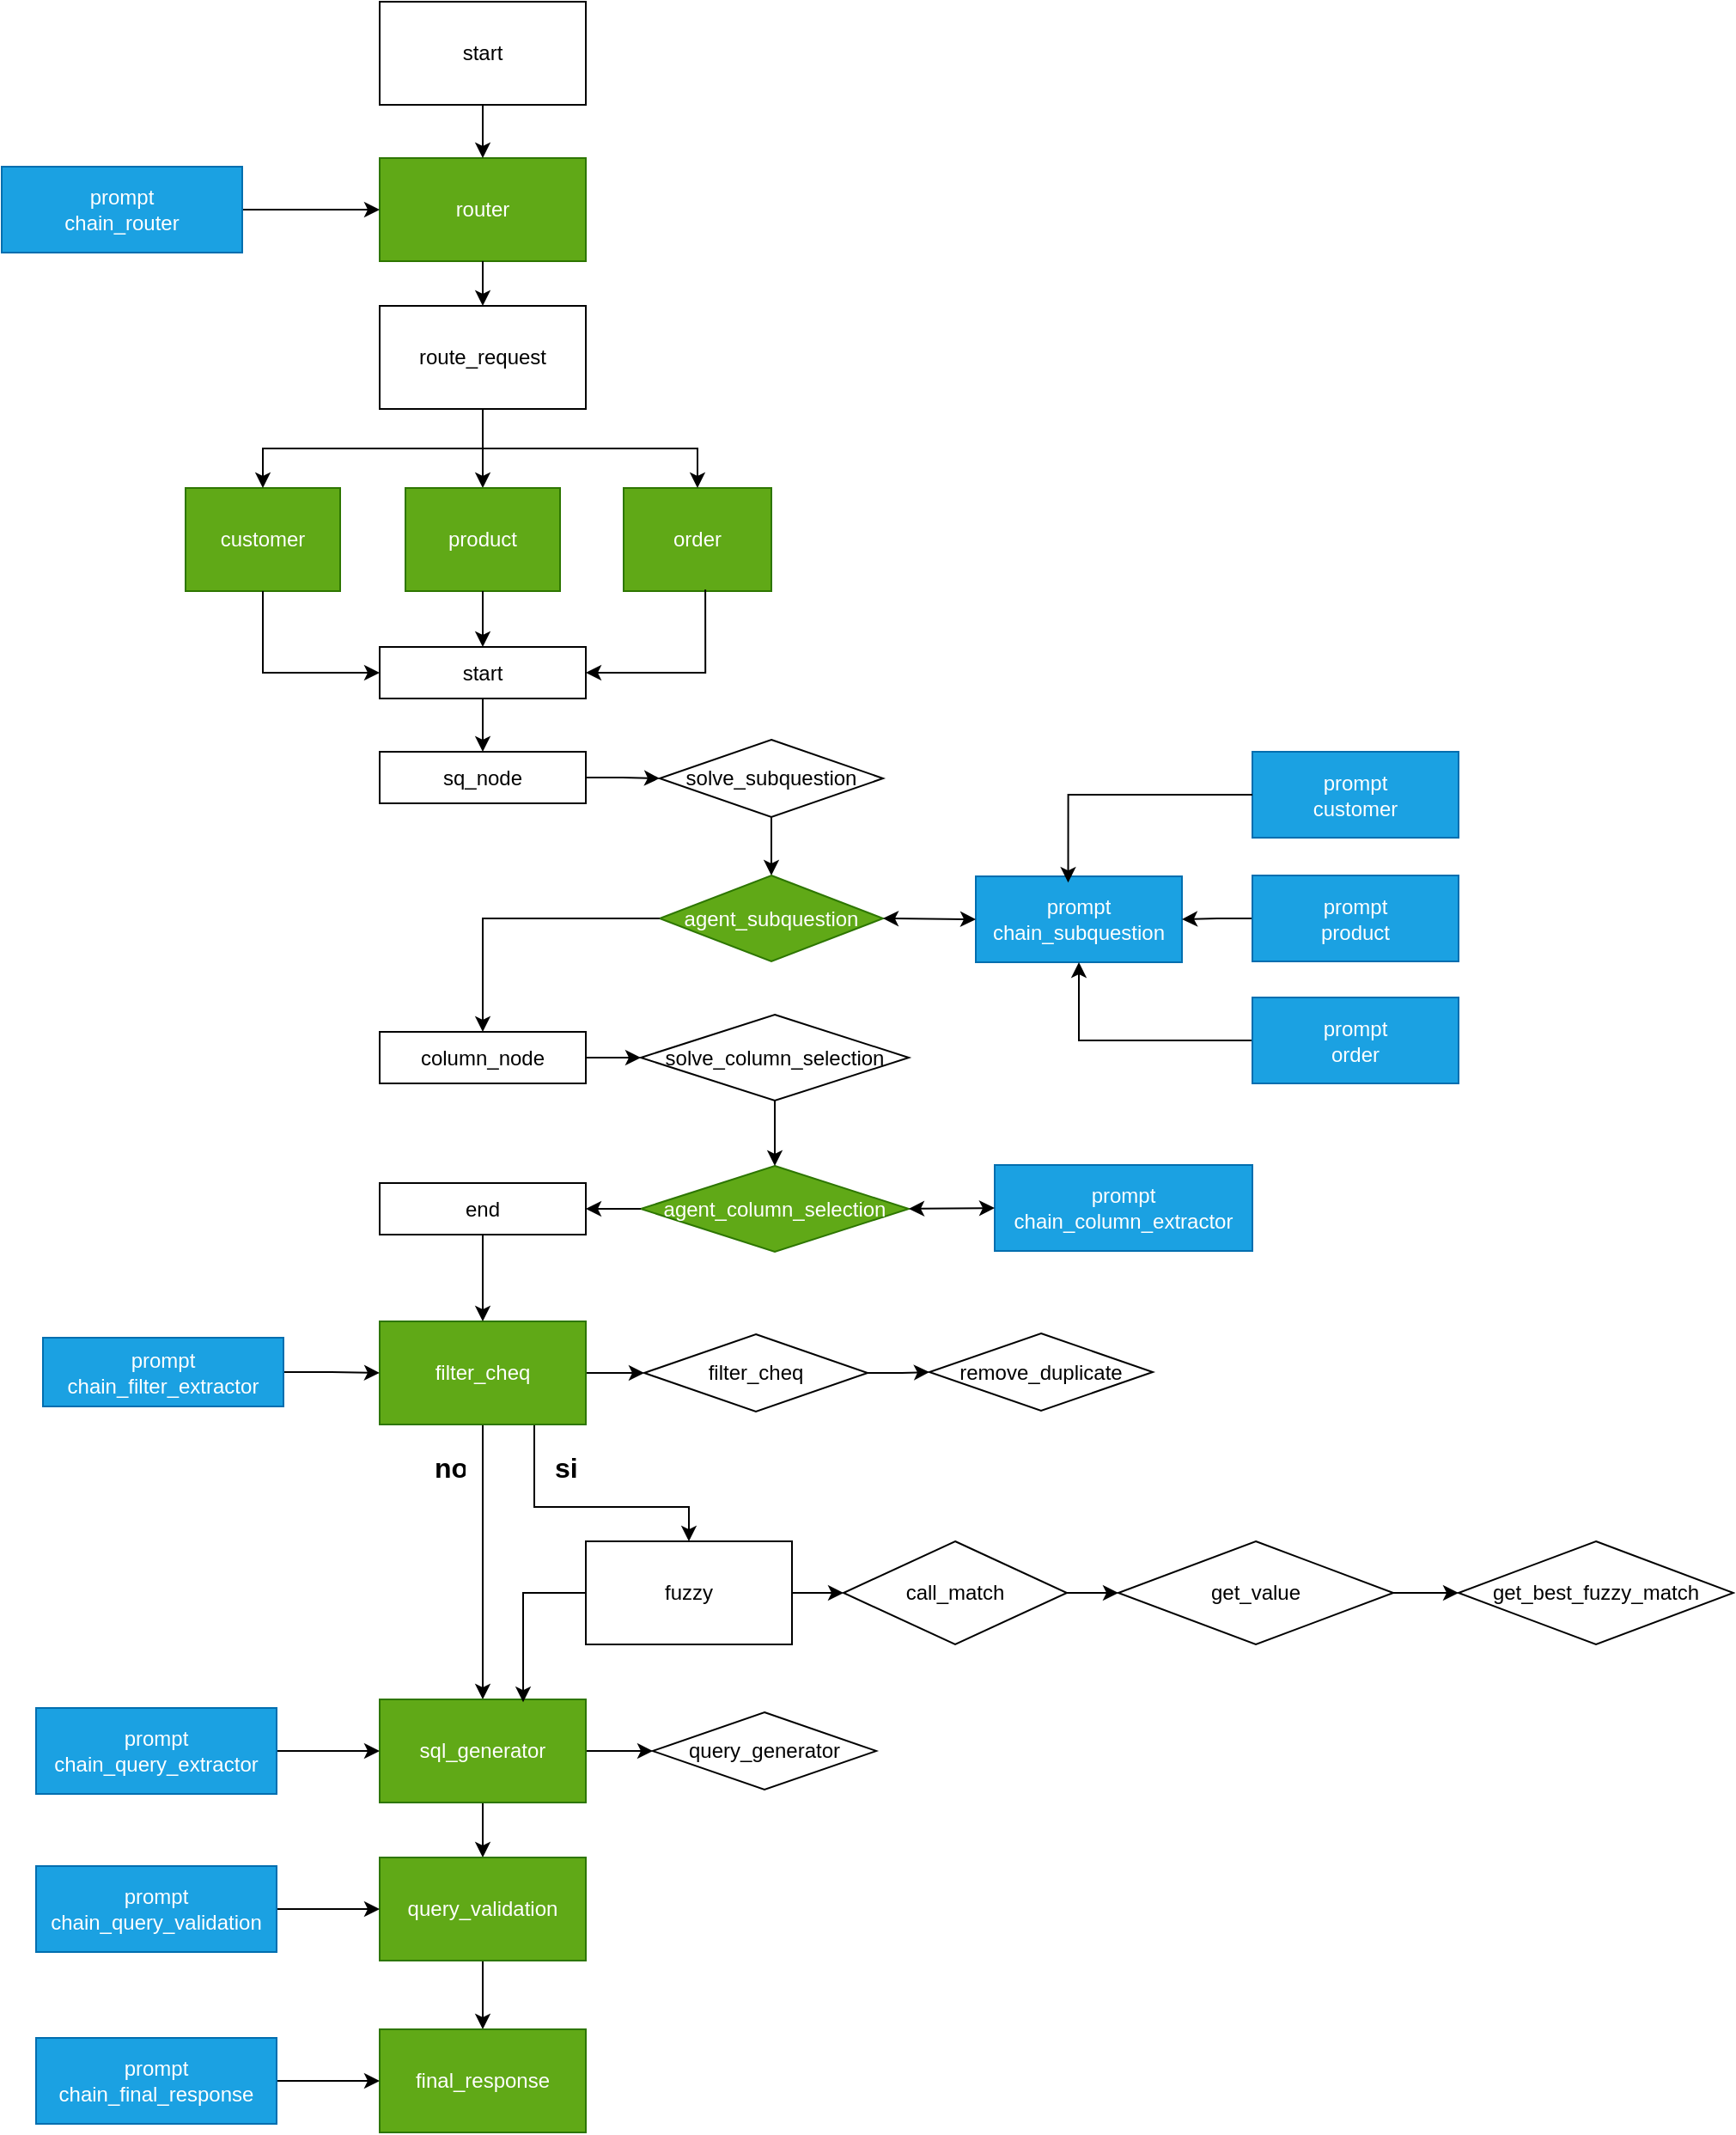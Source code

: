 <mxfile version="28.1.2">
  <diagram name="Página-1" id="yMN2R970tdEyCZdogHUm">
    <mxGraphModel dx="2011" dy="1176" grid="1" gridSize="10" guides="1" tooltips="1" connect="1" arrows="1" fold="1" page="1" pageScale="1" pageWidth="827" pageHeight="1169" math="0" shadow="0">
      <root>
        <mxCell id="wq5FVe9Nyy9I_SddA6Sb-0" />
        <mxCell id="wq5FVe9Nyy9I_SddA6Sb-1" parent="wq5FVe9Nyy9I_SddA6Sb-0" />
        <mxCell id="wq5FVe9Nyy9I_SddA6Sb-3" value="start" style="rounded=0;whiteSpace=wrap;html=1;" vertex="1" parent="wq5FVe9Nyy9I_SddA6Sb-1">
          <mxGeometry x="450" y="54" width="120" height="60" as="geometry" />
        </mxCell>
        <mxCell id="wq5FVe9Nyy9I_SddA6Sb-6" value="router" style="rounded=0;whiteSpace=wrap;html=1;fillColor=#60a917;fontColor=#ffffff;strokeColor=#2D7600;" vertex="1" parent="wq5FVe9Nyy9I_SddA6Sb-1">
          <mxGeometry x="450" y="145" width="120" height="60" as="geometry" />
        </mxCell>
        <mxCell id="wq5FVe9Nyy9I_SddA6Sb-8" value="start" style="rounded=0;whiteSpace=wrap;html=1;" vertex="1" parent="wq5FVe9Nyy9I_SddA6Sb-1">
          <mxGeometry x="450" y="429.5" width="120" height="30" as="geometry" />
        </mxCell>
        <mxCell id="wq5FVe9Nyy9I_SddA6Sb-9" style="edgeStyle=orthogonalEdgeStyle;rounded=0;orthogonalLoop=1;jettySize=auto;html=1;entryX=0;entryY=0.5;entryDx=0;entryDy=0;" edge="1" parent="wq5FVe9Nyy9I_SddA6Sb-1" source="wq5FVe9Nyy9I_SddA6Sb-10" target="wq5FVe9Nyy9I_SddA6Sb-12">
          <mxGeometry relative="1" as="geometry">
            <mxPoint x="604" y="505.5" as="targetPoint" />
          </mxGeometry>
        </mxCell>
        <mxCell id="wq5FVe9Nyy9I_SddA6Sb-10" value="sq_node" style="rounded=0;whiteSpace=wrap;html=1;" vertex="1" parent="wq5FVe9Nyy9I_SddA6Sb-1">
          <mxGeometry x="450" y="490.5" width="120" height="30" as="geometry" />
        </mxCell>
        <mxCell id="ncL1PexQsINka4UEdf1l-0" style="edgeStyle=orthogonalEdgeStyle;rounded=0;orthogonalLoop=1;jettySize=auto;html=1;entryX=0.5;entryY=0;entryDx=0;entryDy=0;" edge="1" parent="wq5FVe9Nyy9I_SddA6Sb-1" source="wq5FVe9Nyy9I_SddA6Sb-12" target="wq5FVe9Nyy9I_SddA6Sb-14">
          <mxGeometry relative="1" as="geometry" />
        </mxCell>
        <mxCell id="wq5FVe9Nyy9I_SddA6Sb-12" value="solve_subquestion" style="rhombus;whiteSpace=wrap;html=1;" vertex="1" parent="wq5FVe9Nyy9I_SddA6Sb-1">
          <mxGeometry x="613" y="483.5" width="130" height="45" as="geometry" />
        </mxCell>
        <mxCell id="wq5FVe9Nyy9I_SddA6Sb-14" value="agent_subquestion" style="rhombus;whiteSpace=wrap;html=1;fillColor=#60a917;fontColor=#ffffff;strokeColor=#2D7600;" vertex="1" parent="wq5FVe9Nyy9I_SddA6Sb-1">
          <mxGeometry x="613" y="562.5" width="130" height="50" as="geometry" />
        </mxCell>
        <mxCell id="wq5FVe9Nyy9I_SddA6Sb-15" value="prompt&lt;div&gt;chain_subquestion&lt;/div&gt;" style="rounded=0;whiteSpace=wrap;html=1;fillColor=#1ba1e2;fontColor=#ffffff;strokeColor=#006EAF;" vertex="1" parent="wq5FVe9Nyy9I_SddA6Sb-1">
          <mxGeometry x="797" y="563" width="120" height="50" as="geometry" />
        </mxCell>
        <mxCell id="wq5FVe9Nyy9I_SddA6Sb-16" value="" style="endArrow=classic;startArrow=classic;html=1;rounded=0;exitX=0;exitY=0.5;exitDx=0;exitDy=0;entryX=1;entryY=0.5;entryDx=0;entryDy=0;" edge="1" parent="wq5FVe9Nyy9I_SddA6Sb-1" source="wq5FVe9Nyy9I_SddA6Sb-15" target="wq5FVe9Nyy9I_SddA6Sb-14">
          <mxGeometry width="50" height="50" relative="1" as="geometry">
            <mxPoint x="589" y="698.5" as="sourcePoint" />
            <mxPoint x="639" y="648.5" as="targetPoint" />
          </mxGeometry>
        </mxCell>
        <mxCell id="wq5FVe9Nyy9I_SddA6Sb-17" value="column_node" style="rounded=0;whiteSpace=wrap;html=1;" vertex="1" parent="wq5FVe9Nyy9I_SddA6Sb-1">
          <mxGeometry x="450" y="653.5" width="120" height="30" as="geometry" />
        </mxCell>
        <mxCell id="wq5FVe9Nyy9I_SddA6Sb-19" value="solve_column_selection" style="rhombus;whiteSpace=wrap;html=1;" vertex="1" parent="wq5FVe9Nyy9I_SddA6Sb-1">
          <mxGeometry x="602" y="643.5" width="156" height="50" as="geometry" />
        </mxCell>
        <mxCell id="wq5FVe9Nyy9I_SddA6Sb-21" value="agent_column_selection" style="rhombus;whiteSpace=wrap;html=1;fillColor=#60a917;fontColor=#ffffff;strokeColor=#2D7600;" vertex="1" parent="wq5FVe9Nyy9I_SddA6Sb-1">
          <mxGeometry x="602" y="731.5" width="156" height="50" as="geometry" />
        </mxCell>
        <mxCell id="wq5FVe9Nyy9I_SddA6Sb-22" value="prompt&lt;div&gt;chain_column_extractor&lt;/div&gt;" style="rounded=0;whiteSpace=wrap;html=1;fillColor=#1ba1e2;fontColor=#ffffff;strokeColor=#006EAF;" vertex="1" parent="wq5FVe9Nyy9I_SddA6Sb-1">
          <mxGeometry x="808" y="731" width="150" height="50" as="geometry" />
        </mxCell>
        <mxCell id="wq5FVe9Nyy9I_SddA6Sb-23" value="" style="endArrow=classic;startArrow=classic;html=1;rounded=0;exitX=0;exitY=0.5;exitDx=0;exitDy=0;entryX=1;entryY=0.5;entryDx=0;entryDy=0;" edge="1" parent="wq5FVe9Nyy9I_SddA6Sb-1" source="wq5FVe9Nyy9I_SddA6Sb-22" target="wq5FVe9Nyy9I_SddA6Sb-21">
          <mxGeometry width="50" height="50" relative="1" as="geometry">
            <mxPoint x="532" y="659.5" as="sourcePoint" />
            <mxPoint x="743.0" y="720.5" as="targetPoint" />
          </mxGeometry>
        </mxCell>
        <mxCell id="wq5FVe9Nyy9I_SddA6Sb-25" value="end" style="rounded=0;whiteSpace=wrap;html=1;" vertex="1" parent="wq5FVe9Nyy9I_SddA6Sb-1">
          <mxGeometry x="450" y="741.5" width="120" height="30" as="geometry" />
        </mxCell>
        <mxCell id="wq5FVe9Nyy9I_SddA6Sb-26" style="edgeStyle=orthogonalEdgeStyle;rounded=0;orthogonalLoop=1;jettySize=auto;html=1;entryX=0;entryY=0.5;entryDx=0;entryDy=0;" edge="1" parent="wq5FVe9Nyy9I_SddA6Sb-1" source="wq5FVe9Nyy9I_SddA6Sb-29" target="wq5FVe9Nyy9I_SddA6Sb-33">
          <mxGeometry relative="1" as="geometry" />
        </mxCell>
        <mxCell id="wq5FVe9Nyy9I_SddA6Sb-27" style="edgeStyle=orthogonalEdgeStyle;rounded=0;orthogonalLoop=1;jettySize=auto;html=1;entryX=0.5;entryY=0;entryDx=0;entryDy=0;exitX=0.75;exitY=1;exitDx=0;exitDy=0;" edge="1" parent="wq5FVe9Nyy9I_SddA6Sb-1" source="wq5FVe9Nyy9I_SddA6Sb-29" target="wq5FVe9Nyy9I_SddA6Sb-35">
          <mxGeometry relative="1" as="geometry">
            <Array as="points">
              <mxPoint x="540" y="930" />
              <mxPoint x="630" y="930" />
            </Array>
          </mxGeometry>
        </mxCell>
        <mxCell id="wq5FVe9Nyy9I_SddA6Sb-28" style="edgeStyle=orthogonalEdgeStyle;rounded=0;orthogonalLoop=1;jettySize=auto;html=1;entryX=0.5;entryY=0;entryDx=0;entryDy=0;" edge="1" parent="wq5FVe9Nyy9I_SddA6Sb-1" source="wq5FVe9Nyy9I_SddA6Sb-29" target="wq5FVe9Nyy9I_SddA6Sb-43">
          <mxGeometry relative="1" as="geometry" />
        </mxCell>
        <mxCell id="wq5FVe9Nyy9I_SddA6Sb-29" value="filter_cheq" style="rounded=0;whiteSpace=wrap;html=1;fillColor=#60a917;fontColor=#ffffff;strokeColor=#2D7600;" vertex="1" parent="wq5FVe9Nyy9I_SddA6Sb-1">
          <mxGeometry x="450" y="822" width="120" height="60" as="geometry" />
        </mxCell>
        <mxCell id="pvVvnweU8bJruUa9JsGr-10" style="edgeStyle=orthogonalEdgeStyle;rounded=0;orthogonalLoop=1;jettySize=auto;html=1;" edge="1" parent="wq5FVe9Nyy9I_SddA6Sb-1" source="wq5FVe9Nyy9I_SddA6Sb-30" target="wq5FVe9Nyy9I_SddA6Sb-29">
          <mxGeometry relative="1" as="geometry" />
        </mxCell>
        <mxCell id="wq5FVe9Nyy9I_SddA6Sb-30" value="prompt&lt;div&gt;chain_filter_extractor&lt;/div&gt;" style="rounded=0;whiteSpace=wrap;html=1;fillColor=#1ba1e2;fontColor=#ffffff;strokeColor=#006EAF;" vertex="1" parent="wq5FVe9Nyy9I_SddA6Sb-1">
          <mxGeometry x="254" y="831.5" width="140" height="40" as="geometry" />
        </mxCell>
        <mxCell id="pvVvnweU8bJruUa9JsGr-14" style="edgeStyle=orthogonalEdgeStyle;rounded=0;orthogonalLoop=1;jettySize=auto;html=1;entryX=0;entryY=0.5;entryDx=0;entryDy=0;" edge="1" parent="wq5FVe9Nyy9I_SddA6Sb-1" source="wq5FVe9Nyy9I_SddA6Sb-33" target="wq5FVe9Nyy9I_SddA6Sb-48">
          <mxGeometry relative="1" as="geometry" />
        </mxCell>
        <mxCell id="wq5FVe9Nyy9I_SddA6Sb-33" value="filter_cheq" style="rhombus;whiteSpace=wrap;html=1;" vertex="1" parent="wq5FVe9Nyy9I_SddA6Sb-1">
          <mxGeometry x="604" y="829.5" width="130" height="45" as="geometry" />
        </mxCell>
        <mxCell id="pvVvnweU8bJruUa9JsGr-15" style="edgeStyle=orthogonalEdgeStyle;rounded=0;orthogonalLoop=1;jettySize=auto;html=1;entryX=0;entryY=0.5;entryDx=0;entryDy=0;" edge="1" parent="wq5FVe9Nyy9I_SddA6Sb-1" source="wq5FVe9Nyy9I_SddA6Sb-35" target="wq5FVe9Nyy9I_SddA6Sb-37">
          <mxGeometry relative="1" as="geometry" />
        </mxCell>
        <mxCell id="wq5FVe9Nyy9I_SddA6Sb-35" value="fuzzy" style="rounded=0;whiteSpace=wrap;html=1;" vertex="1" parent="wq5FVe9Nyy9I_SddA6Sb-1">
          <mxGeometry x="570" y="950" width="120" height="60" as="geometry" />
        </mxCell>
        <mxCell id="pvVvnweU8bJruUa9JsGr-16" style="edgeStyle=orthogonalEdgeStyle;rounded=0;orthogonalLoop=1;jettySize=auto;html=1;entryX=0;entryY=0.5;entryDx=0;entryDy=0;" edge="1" parent="wq5FVe9Nyy9I_SddA6Sb-1" source="wq5FVe9Nyy9I_SddA6Sb-37" target="wq5FVe9Nyy9I_SddA6Sb-39">
          <mxGeometry relative="1" as="geometry" />
        </mxCell>
        <mxCell id="wq5FVe9Nyy9I_SddA6Sb-37" value="call_match" style="rhombus;whiteSpace=wrap;html=1;" vertex="1" parent="wq5FVe9Nyy9I_SddA6Sb-1">
          <mxGeometry x="720" y="950" width="130" height="60" as="geometry" />
        </mxCell>
        <mxCell id="pvVvnweU8bJruUa9JsGr-17" style="edgeStyle=orthogonalEdgeStyle;rounded=0;orthogonalLoop=1;jettySize=auto;html=1;entryX=0;entryY=0.5;entryDx=0;entryDy=0;" edge="1" parent="wq5FVe9Nyy9I_SddA6Sb-1" source="wq5FVe9Nyy9I_SddA6Sb-39" target="wq5FVe9Nyy9I_SddA6Sb-40">
          <mxGeometry relative="1" as="geometry" />
        </mxCell>
        <mxCell id="wq5FVe9Nyy9I_SddA6Sb-39" value="get_value" style="rhombus;whiteSpace=wrap;html=1;" vertex="1" parent="wq5FVe9Nyy9I_SddA6Sb-1">
          <mxGeometry x="880" y="950" width="160" height="60" as="geometry" />
        </mxCell>
        <mxCell id="wq5FVe9Nyy9I_SddA6Sb-40" value="get_best_fuzzy_match" style="rhombus;whiteSpace=wrap;html=1;" vertex="1" parent="wq5FVe9Nyy9I_SddA6Sb-1">
          <mxGeometry x="1078" y="950" width="160" height="60" as="geometry" />
        </mxCell>
        <mxCell id="wq5FVe9Nyy9I_SddA6Sb-41" style="edgeStyle=orthogonalEdgeStyle;rounded=0;orthogonalLoop=1;jettySize=auto;html=1;entryX=0;entryY=0.5;entryDx=0;entryDy=0;" edge="1" parent="wq5FVe9Nyy9I_SddA6Sb-1" source="wq5FVe9Nyy9I_SddA6Sb-43" target="wq5FVe9Nyy9I_SddA6Sb-50">
          <mxGeometry relative="1" as="geometry" />
        </mxCell>
        <mxCell id="wq5FVe9Nyy9I_SddA6Sb-42" style="edgeStyle=orthogonalEdgeStyle;rounded=0;orthogonalLoop=1;jettySize=auto;html=1;entryX=0.5;entryY=0;entryDx=0;entryDy=0;" edge="1" parent="wq5FVe9Nyy9I_SddA6Sb-1" source="wq5FVe9Nyy9I_SddA6Sb-43" target="wq5FVe9Nyy9I_SddA6Sb-63">
          <mxGeometry relative="1" as="geometry" />
        </mxCell>
        <mxCell id="wq5FVe9Nyy9I_SddA6Sb-43" value="sql_generator" style="rounded=0;whiteSpace=wrap;html=1;fillColor=#60a917;fontColor=#ffffff;strokeColor=#2D7600;" vertex="1" parent="wq5FVe9Nyy9I_SddA6Sb-1">
          <mxGeometry x="450" y="1042" width="120" height="60" as="geometry" />
        </mxCell>
        <mxCell id="wq5FVe9Nyy9I_SddA6Sb-44" value="&lt;h1 style=&quot;margin-top: 0px;&quot;&gt;si&lt;/h1&gt;" style="text;html=1;whiteSpace=wrap;overflow=hidden;rounded=0;fontSize=8;" vertex="1" parent="wq5FVe9Nyy9I_SddA6Sb-1">
          <mxGeometry x="550" y="891" width="20" height="30" as="geometry" />
        </mxCell>
        <mxCell id="wq5FVe9Nyy9I_SddA6Sb-45" value="&lt;h1 style=&quot;margin-top: 0px;&quot;&gt;no&lt;/h1&gt;" style="text;html=1;whiteSpace=wrap;overflow=hidden;rounded=0;fontSize=8;" vertex="1" parent="wq5FVe9Nyy9I_SddA6Sb-1">
          <mxGeometry x="480" y="891" width="20" height="30" as="geometry" />
        </mxCell>
        <mxCell id="wq5FVe9Nyy9I_SddA6Sb-46" style="edgeStyle=orthogonalEdgeStyle;rounded=0;orthogonalLoop=1;jettySize=auto;html=1;entryX=0.696;entryY=0.027;entryDx=0;entryDy=0;entryPerimeter=0;exitX=0;exitY=0.5;exitDx=0;exitDy=0;" edge="1" parent="wq5FVe9Nyy9I_SddA6Sb-1" source="wq5FVe9Nyy9I_SddA6Sb-35" target="wq5FVe9Nyy9I_SddA6Sb-43">
          <mxGeometry relative="1" as="geometry" />
        </mxCell>
        <mxCell id="pvVvnweU8bJruUa9JsGr-18" style="edgeStyle=orthogonalEdgeStyle;rounded=0;orthogonalLoop=1;jettySize=auto;html=1;entryX=0;entryY=0.5;entryDx=0;entryDy=0;" edge="1" parent="wq5FVe9Nyy9I_SddA6Sb-1" source="wq5FVe9Nyy9I_SddA6Sb-47" target="wq5FVe9Nyy9I_SddA6Sb-43">
          <mxGeometry relative="1" as="geometry" />
        </mxCell>
        <mxCell id="wq5FVe9Nyy9I_SddA6Sb-47" value="prompt&lt;div&gt;chain_query_extractor&lt;/div&gt;" style="rounded=0;whiteSpace=wrap;html=1;fillColor=#1ba1e2;fontColor=#ffffff;strokeColor=#006EAF;" vertex="1" parent="wq5FVe9Nyy9I_SddA6Sb-1">
          <mxGeometry x="250" y="1047" width="140" height="50" as="geometry" />
        </mxCell>
        <mxCell id="wq5FVe9Nyy9I_SddA6Sb-48" value="remove_duplicate" style="rhombus;whiteSpace=wrap;html=1;" vertex="1" parent="wq5FVe9Nyy9I_SddA6Sb-1">
          <mxGeometry x="770" y="829" width="130" height="45" as="geometry" />
        </mxCell>
        <mxCell id="wq5FVe9Nyy9I_SddA6Sb-50" value="query_generator" style="rhombus;whiteSpace=wrap;html=1;" vertex="1" parent="wq5FVe9Nyy9I_SddA6Sb-1">
          <mxGeometry x="609" y="1049.5" width="130" height="45" as="geometry" />
        </mxCell>
        <mxCell id="wq5FVe9Nyy9I_SddA6Sb-53" style="edgeStyle=orthogonalEdgeStyle;rounded=0;orthogonalLoop=1;jettySize=auto;html=1;entryX=0.5;entryY=0;entryDx=0;entryDy=0;" edge="1" parent="wq5FVe9Nyy9I_SddA6Sb-1" source="wq5FVe9Nyy9I_SddA6Sb-54" target="wq5FVe9Nyy9I_SddA6Sb-58">
          <mxGeometry relative="1" as="geometry">
            <mxPoint x="510" y="314" as="targetPoint" />
          </mxGeometry>
        </mxCell>
        <mxCell id="wq5FVe9Nyy9I_SddA6Sb-54" value="route_request" style="rounded=0;whiteSpace=wrap;html=1;" vertex="1" parent="wq5FVe9Nyy9I_SddA6Sb-1">
          <mxGeometry x="450" y="231" width="120" height="60" as="geometry" />
        </mxCell>
        <mxCell id="wq5FVe9Nyy9I_SddA6Sb-56" value="customer" style="rounded=0;whiteSpace=wrap;html=1;fillColor=#60a917;fontColor=#ffffff;strokeColor=#2D7600;" vertex="1" parent="wq5FVe9Nyy9I_SddA6Sb-1">
          <mxGeometry x="337" y="337" width="90" height="60" as="geometry" />
        </mxCell>
        <mxCell id="wq5FVe9Nyy9I_SddA6Sb-58" value="product" style="rounded=0;whiteSpace=wrap;html=1;fillColor=#60a917;fontColor=#ffffff;strokeColor=#2D7600;" vertex="1" parent="wq5FVe9Nyy9I_SddA6Sb-1">
          <mxGeometry x="465" y="337" width="90" height="60" as="geometry" />
        </mxCell>
        <mxCell id="wq5FVe9Nyy9I_SddA6Sb-60" value="order" style="rounded=0;whiteSpace=wrap;html=1;fillColor=#60a917;fontColor=#ffffff;strokeColor=#2D7600;" vertex="1" parent="wq5FVe9Nyy9I_SddA6Sb-1">
          <mxGeometry x="592" y="337" width="86" height="60" as="geometry" />
        </mxCell>
        <mxCell id="pvVvnweU8bJruUa9JsGr-12" style="edgeStyle=orthogonalEdgeStyle;rounded=0;orthogonalLoop=1;jettySize=auto;html=1;entryX=0;entryY=0.5;entryDx=0;entryDy=0;" edge="1" parent="wq5FVe9Nyy9I_SddA6Sb-1" source="wq5FVe9Nyy9I_SddA6Sb-61" target="wq5FVe9Nyy9I_SddA6Sb-6">
          <mxGeometry relative="1" as="geometry" />
        </mxCell>
        <mxCell id="wq5FVe9Nyy9I_SddA6Sb-61" value="prompt&lt;div&gt;chain_router&lt;/div&gt;" style="rounded=0;whiteSpace=wrap;html=1;fillColor=#1ba1e2;fontColor=#ffffff;strokeColor=#006EAF;" vertex="1" parent="wq5FVe9Nyy9I_SddA6Sb-1">
          <mxGeometry x="230" y="150" width="140" height="50" as="geometry" />
        </mxCell>
        <mxCell id="wq5FVe9Nyy9I_SddA6Sb-62" style="edgeStyle=orthogonalEdgeStyle;rounded=0;orthogonalLoop=1;jettySize=auto;html=1;entryX=0.5;entryY=0;entryDx=0;entryDy=0;" edge="1" parent="wq5FVe9Nyy9I_SddA6Sb-1" source="wq5FVe9Nyy9I_SddA6Sb-63" target="wq5FVe9Nyy9I_SddA6Sb-64">
          <mxGeometry relative="1" as="geometry" />
        </mxCell>
        <mxCell id="wq5FVe9Nyy9I_SddA6Sb-63" value="query_validation" style="rounded=0;whiteSpace=wrap;html=1;fillColor=#60a917;fontColor=#ffffff;strokeColor=#2D7600;" vertex="1" parent="wq5FVe9Nyy9I_SddA6Sb-1">
          <mxGeometry x="450" y="1134" width="120" height="60" as="geometry" />
        </mxCell>
        <mxCell id="wq5FVe9Nyy9I_SddA6Sb-64" value="final_response" style="rounded=0;whiteSpace=wrap;html=1;fillColor=#60a917;fontColor=#ffffff;strokeColor=#2D7600;" vertex="1" parent="wq5FVe9Nyy9I_SddA6Sb-1">
          <mxGeometry x="450" y="1234" width="120" height="60" as="geometry" />
        </mxCell>
        <mxCell id="wq5FVe9Nyy9I_SddA6Sb-65" style="edgeStyle=orthogonalEdgeStyle;rounded=0;orthogonalLoop=1;jettySize=auto;html=1;entryX=0.5;entryY=0;entryDx=0;entryDy=0;exitX=0.5;exitY=1;exitDx=0;exitDy=0;" edge="1" parent="wq5FVe9Nyy9I_SddA6Sb-1" source="wq5FVe9Nyy9I_SddA6Sb-3" target="wq5FVe9Nyy9I_SddA6Sb-6">
          <mxGeometry relative="1" as="geometry">
            <mxPoint x="510" y="159" as="sourcePoint" />
          </mxGeometry>
        </mxCell>
        <mxCell id="wq5FVe9Nyy9I_SddA6Sb-67" style="edgeStyle=orthogonalEdgeStyle;rounded=0;orthogonalLoop=1;jettySize=auto;html=1;exitX=0.5;exitY=1;exitDx=0;exitDy=0;" edge="1" parent="wq5FVe9Nyy9I_SddA6Sb-1" source="wq5FVe9Nyy9I_SddA6Sb-6" target="wq5FVe9Nyy9I_SddA6Sb-54">
          <mxGeometry relative="1" as="geometry">
            <mxPoint x="510" y="291.0" as="sourcePoint" />
          </mxGeometry>
        </mxCell>
        <mxCell id="wq5FVe9Nyy9I_SddA6Sb-69" style="edgeStyle=orthogonalEdgeStyle;rounded=0;orthogonalLoop=1;jettySize=auto;html=1;entryX=0.5;entryY=0;entryDx=0;entryDy=0;exitX=0.5;exitY=1;exitDx=0;exitDy=0;" edge="1" parent="wq5FVe9Nyy9I_SddA6Sb-1" source="wq5FVe9Nyy9I_SddA6Sb-54" target="wq5FVe9Nyy9I_SddA6Sb-56">
          <mxGeometry relative="1" as="geometry">
            <mxPoint x="465" y="326" as="sourcePoint" />
          </mxGeometry>
        </mxCell>
        <mxCell id="wq5FVe9Nyy9I_SddA6Sb-71" style="edgeStyle=orthogonalEdgeStyle;rounded=0;orthogonalLoop=1;jettySize=auto;html=1;entryX=0.5;entryY=0;entryDx=0;entryDy=0;exitX=0.5;exitY=1;exitDx=0;exitDy=0;" edge="1" parent="wq5FVe9Nyy9I_SddA6Sb-1" source="wq5FVe9Nyy9I_SddA6Sb-54" target="wq5FVe9Nyy9I_SddA6Sb-60">
          <mxGeometry relative="1" as="geometry">
            <mxPoint x="555" y="326" as="sourcePoint" />
          </mxGeometry>
        </mxCell>
        <mxCell id="wq5FVe9Nyy9I_SddA6Sb-73" style="edgeStyle=orthogonalEdgeStyle;rounded=0;orthogonalLoop=1;jettySize=auto;html=1;entryX=0;entryY=0.5;entryDx=0;entryDy=0;exitX=0.5;exitY=1;exitDx=0;exitDy=0;" edge="1" parent="wq5FVe9Nyy9I_SddA6Sb-1" source="wq5FVe9Nyy9I_SddA6Sb-56" target="wq5FVe9Nyy9I_SddA6Sb-8">
          <mxGeometry relative="1" as="geometry">
            <mxPoint x="382" y="500" as="sourcePoint" />
          </mxGeometry>
        </mxCell>
        <mxCell id="wq5FVe9Nyy9I_SddA6Sb-75" style="edgeStyle=orthogonalEdgeStyle;rounded=0;orthogonalLoop=1;jettySize=auto;html=1;entryX=0.5;entryY=0;entryDx=0;entryDy=0;exitX=0.5;exitY=1;exitDx=0;exitDy=0;" edge="1" parent="wq5FVe9Nyy9I_SddA6Sb-1" source="wq5FVe9Nyy9I_SddA6Sb-58" target="wq5FVe9Nyy9I_SddA6Sb-8">
          <mxGeometry relative="1" as="geometry">
            <mxPoint x="510" y="500" as="sourcePoint" />
          </mxGeometry>
        </mxCell>
        <mxCell id="wq5FVe9Nyy9I_SddA6Sb-77" style="edgeStyle=orthogonalEdgeStyle;rounded=0;orthogonalLoop=1;jettySize=auto;html=1;entryX=1;entryY=0.5;entryDx=0;entryDy=0;exitX=0.553;exitY=0.986;exitDx=0;exitDy=0;exitPerimeter=0;" edge="1" parent="wq5FVe9Nyy9I_SddA6Sb-1" source="wq5FVe9Nyy9I_SddA6Sb-60" target="wq5FVe9Nyy9I_SddA6Sb-8">
          <mxGeometry relative="1" as="geometry">
            <mxPoint x="635" y="500" as="sourcePoint" />
          </mxGeometry>
        </mxCell>
        <mxCell id="wq5FVe9Nyy9I_SddA6Sb-79" style="edgeStyle=orthogonalEdgeStyle;rounded=0;orthogonalLoop=1;jettySize=auto;html=1;entryX=0.5;entryY=0;entryDx=0;entryDy=0;exitX=0.5;exitY=1;exitDx=0;exitDy=0;" edge="1" parent="wq5FVe9Nyy9I_SddA6Sb-1" source="wq5FVe9Nyy9I_SddA6Sb-8" target="wq5FVe9Nyy9I_SddA6Sb-10">
          <mxGeometry relative="1" as="geometry">
            <mxPoint x="510" y="707.5" as="sourcePoint" />
          </mxGeometry>
        </mxCell>
        <mxCell id="wq5FVe9Nyy9I_SddA6Sb-85" style="edgeStyle=orthogonalEdgeStyle;rounded=0;orthogonalLoop=1;jettySize=auto;html=1;entryX=0.5;entryY=0;entryDx=0;entryDy=0;exitX=0;exitY=0.5;exitDx=0;exitDy=0;" edge="1" parent="wq5FVe9Nyy9I_SddA6Sb-1" source="wq5FVe9Nyy9I_SddA6Sb-14" target="wq5FVe9Nyy9I_SddA6Sb-17">
          <mxGeometry relative="1" as="geometry">
            <mxPoint x="510" y="637" as="targetPoint" />
            <mxPoint x="541" y="587.5" as="sourcePoint" />
          </mxGeometry>
        </mxCell>
        <mxCell id="wq5FVe9Nyy9I_SddA6Sb-87" style="edgeStyle=orthogonalEdgeStyle;rounded=0;orthogonalLoop=1;jettySize=auto;html=1;entryX=0;entryY=0.5;entryDx=0;entryDy=0;exitX=1;exitY=0.5;exitDx=0;exitDy=0;" edge="1" parent="wq5FVe9Nyy9I_SddA6Sb-1" source="wq5FVe9Nyy9I_SddA6Sb-17" target="wq5FVe9Nyy9I_SddA6Sb-19">
          <mxGeometry relative="1" as="geometry">
            <mxPoint x="751.5" y="668.241" as="sourcePoint" />
          </mxGeometry>
        </mxCell>
        <mxCell id="wq5FVe9Nyy9I_SddA6Sb-90" style="edgeStyle=orthogonalEdgeStyle;rounded=0;orthogonalLoop=1;jettySize=auto;html=1;entryX=0.5;entryY=0;entryDx=0;entryDy=0;exitX=0.5;exitY=1;exitDx=0;exitDy=0;" edge="1" parent="wq5FVe9Nyy9I_SddA6Sb-1" source="wq5FVe9Nyy9I_SddA6Sb-19" target="wq5FVe9Nyy9I_SddA6Sb-21">
          <mxGeometry relative="1" as="geometry">
            <mxPoint x="680.0" y="758.0" as="sourcePoint" />
          </mxGeometry>
        </mxCell>
        <mxCell id="wq5FVe9Nyy9I_SddA6Sb-92" style="edgeStyle=orthogonalEdgeStyle;rounded=0;orthogonalLoop=1;jettySize=auto;html=1;entryX=1;entryY=0.5;entryDx=0;entryDy=0;exitX=0;exitY=0.5;exitDx=0;exitDy=0;" edge="1" parent="wq5FVe9Nyy9I_SddA6Sb-1" source="wq5FVe9Nyy9I_SddA6Sb-21" target="wq5FVe9Nyy9I_SddA6Sb-25">
          <mxGeometry relative="1" as="geometry">
            <mxPoint x="604" y="756.517" as="sourcePoint" />
          </mxGeometry>
        </mxCell>
        <mxCell id="wq5FVe9Nyy9I_SddA6Sb-94" style="edgeStyle=orthogonalEdgeStyle;rounded=0;orthogonalLoop=1;jettySize=auto;html=1;exitX=0.5;exitY=1;exitDx=0;exitDy=0;" edge="1" parent="wq5FVe9Nyy9I_SddA6Sb-1" source="wq5FVe9Nyy9I_SddA6Sb-25" target="wq5FVe9Nyy9I_SddA6Sb-29">
          <mxGeometry relative="1" as="geometry">
            <mxPoint x="510" y="1130" as="sourcePoint" />
          </mxGeometry>
        </mxCell>
        <mxCell id="pvVvnweU8bJruUa9JsGr-0" value="prompt&lt;div&gt;customer&lt;/div&gt;" style="rounded=0;whiteSpace=wrap;html=1;fillColor=#1ba1e2;fontColor=#ffffff;strokeColor=#006EAF;" vertex="1" parent="wq5FVe9Nyy9I_SddA6Sb-1">
          <mxGeometry x="958" y="490.5" width="120" height="50" as="geometry" />
        </mxCell>
        <mxCell id="pvVvnweU8bJruUa9JsGr-4" style="edgeStyle=orthogonalEdgeStyle;rounded=0;orthogonalLoop=1;jettySize=auto;html=1;entryX=1;entryY=0.5;entryDx=0;entryDy=0;" edge="1" parent="wq5FVe9Nyy9I_SddA6Sb-1" source="pvVvnweU8bJruUa9JsGr-1" target="wq5FVe9Nyy9I_SddA6Sb-15">
          <mxGeometry relative="1" as="geometry" />
        </mxCell>
        <mxCell id="pvVvnweU8bJruUa9JsGr-1" value="prompt&lt;div&gt;product&lt;/div&gt;" style="rounded=0;whiteSpace=wrap;html=1;fillColor=#1ba1e2;fontColor=#ffffff;strokeColor=#006EAF;" vertex="1" parent="wq5FVe9Nyy9I_SddA6Sb-1">
          <mxGeometry x="958" y="562.5" width="120" height="50" as="geometry" />
        </mxCell>
        <mxCell id="pvVvnweU8bJruUa9JsGr-5" style="edgeStyle=orthogonalEdgeStyle;rounded=0;orthogonalLoop=1;jettySize=auto;html=1;entryX=0.5;entryY=1;entryDx=0;entryDy=0;" edge="1" parent="wq5FVe9Nyy9I_SddA6Sb-1" source="pvVvnweU8bJruUa9JsGr-2" target="wq5FVe9Nyy9I_SddA6Sb-15">
          <mxGeometry relative="1" as="geometry" />
        </mxCell>
        <mxCell id="pvVvnweU8bJruUa9JsGr-2" value="prompt&lt;div&gt;order&lt;/div&gt;" style="rounded=0;whiteSpace=wrap;html=1;fillColor=#1ba1e2;fontColor=#ffffff;strokeColor=#006EAF;" vertex="1" parent="wq5FVe9Nyy9I_SddA6Sb-1">
          <mxGeometry x="958" y="633.5" width="120" height="50" as="geometry" />
        </mxCell>
        <mxCell id="pvVvnweU8bJruUa9JsGr-3" style="edgeStyle=orthogonalEdgeStyle;rounded=0;orthogonalLoop=1;jettySize=auto;html=1;entryX=0.448;entryY=0.072;entryDx=0;entryDy=0;entryPerimeter=0;" edge="1" parent="wq5FVe9Nyy9I_SddA6Sb-1" source="pvVvnweU8bJruUa9JsGr-0" target="wq5FVe9Nyy9I_SddA6Sb-15">
          <mxGeometry relative="1" as="geometry" />
        </mxCell>
        <mxCell id="pvVvnweU8bJruUa9JsGr-19" style="edgeStyle=orthogonalEdgeStyle;rounded=0;orthogonalLoop=1;jettySize=auto;html=1;" edge="1" parent="wq5FVe9Nyy9I_SddA6Sb-1" source="pvVvnweU8bJruUa9JsGr-6" target="wq5FVe9Nyy9I_SddA6Sb-63">
          <mxGeometry relative="1" as="geometry" />
        </mxCell>
        <mxCell id="pvVvnweU8bJruUa9JsGr-6" value="prompt&lt;div&gt;chain_query_validation&lt;/div&gt;" style="rounded=0;whiteSpace=wrap;html=1;fillColor=#1ba1e2;fontColor=#ffffff;strokeColor=#006EAF;" vertex="1" parent="wq5FVe9Nyy9I_SddA6Sb-1">
          <mxGeometry x="250" y="1139" width="140" height="50" as="geometry" />
        </mxCell>
        <mxCell id="pvVvnweU8bJruUa9JsGr-20" style="edgeStyle=orthogonalEdgeStyle;rounded=0;orthogonalLoop=1;jettySize=auto;html=1;entryX=0;entryY=0.5;entryDx=0;entryDy=0;" edge="1" parent="wq5FVe9Nyy9I_SddA6Sb-1" source="pvVvnweU8bJruUa9JsGr-7" target="wq5FVe9Nyy9I_SddA6Sb-64">
          <mxGeometry relative="1" as="geometry" />
        </mxCell>
        <mxCell id="pvVvnweU8bJruUa9JsGr-7" value="prompt&lt;div&gt;chain_final_response&lt;/div&gt;" style="rounded=0;whiteSpace=wrap;html=1;fillColor=#1ba1e2;fontColor=#ffffff;strokeColor=#006EAF;" vertex="1" parent="wq5FVe9Nyy9I_SddA6Sb-1">
          <mxGeometry x="250" y="1239" width="140" height="50" as="geometry" />
        </mxCell>
      </root>
    </mxGraphModel>
  </diagram>
</mxfile>
